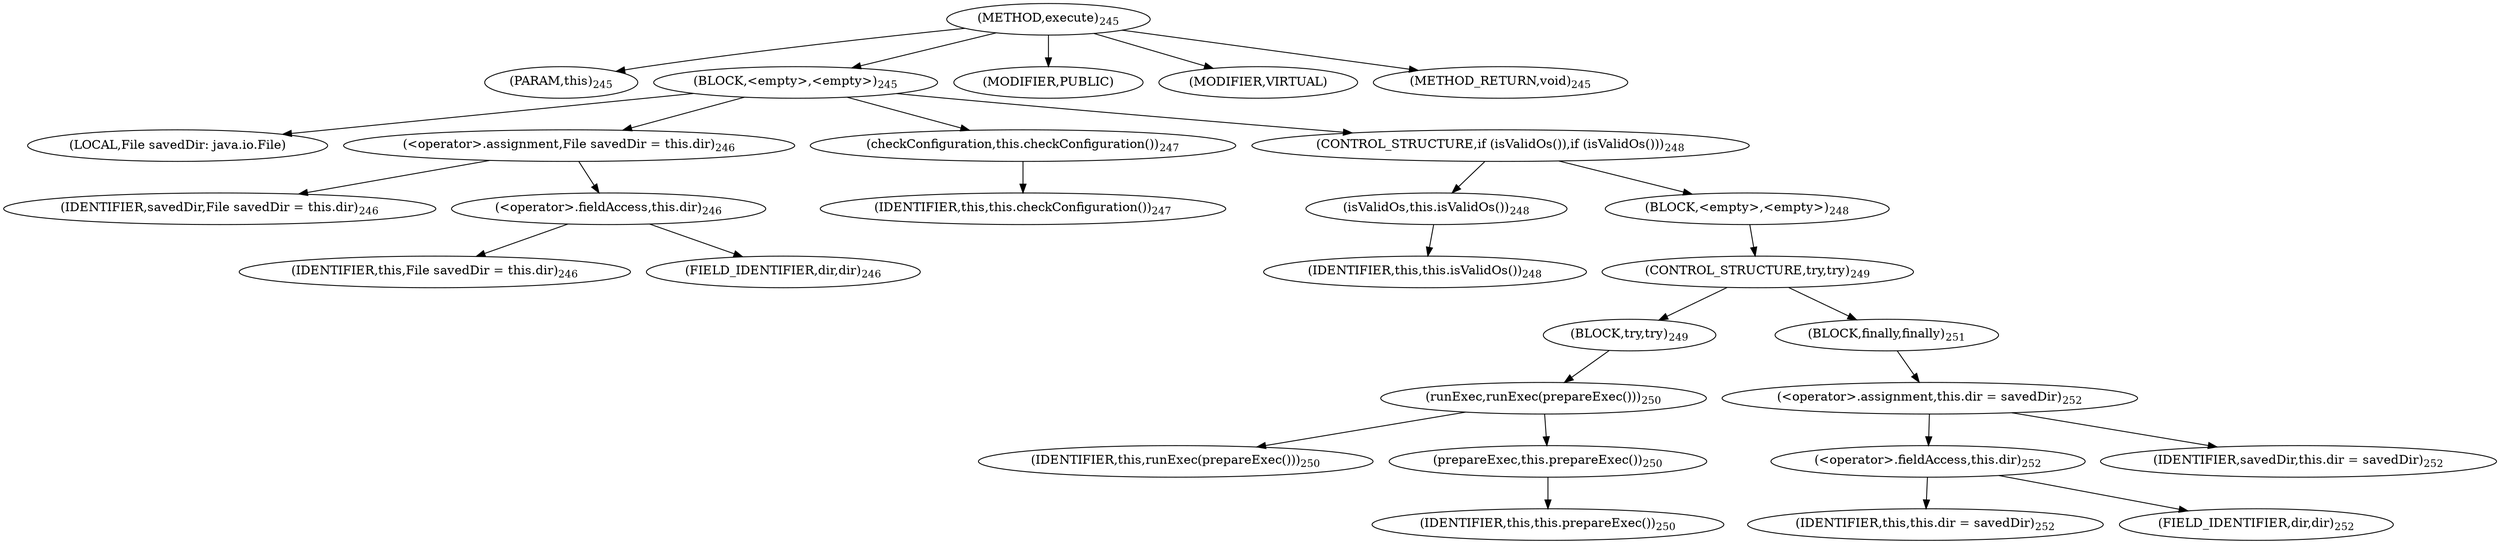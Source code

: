 digraph "execute" {  
"327" [label = <(METHOD,execute)<SUB>245</SUB>> ]
"21" [label = <(PARAM,this)<SUB>245</SUB>> ]
"328" [label = <(BLOCK,&lt;empty&gt;,&lt;empty&gt;)<SUB>245</SUB>> ]
"329" [label = <(LOCAL,File savedDir: java.io.File)> ]
"330" [label = <(&lt;operator&gt;.assignment,File savedDir = this.dir)<SUB>246</SUB>> ]
"331" [label = <(IDENTIFIER,savedDir,File savedDir = this.dir)<SUB>246</SUB>> ]
"332" [label = <(&lt;operator&gt;.fieldAccess,this.dir)<SUB>246</SUB>> ]
"333" [label = <(IDENTIFIER,this,File savedDir = this.dir)<SUB>246</SUB>> ]
"334" [label = <(FIELD_IDENTIFIER,dir,dir)<SUB>246</SUB>> ]
"335" [label = <(checkConfiguration,this.checkConfiguration())<SUB>247</SUB>> ]
"20" [label = <(IDENTIFIER,this,this.checkConfiguration())<SUB>247</SUB>> ]
"336" [label = <(CONTROL_STRUCTURE,if (isValidOs()),if (isValidOs()))<SUB>248</SUB>> ]
"337" [label = <(isValidOs,this.isValidOs())<SUB>248</SUB>> ]
"22" [label = <(IDENTIFIER,this,this.isValidOs())<SUB>248</SUB>> ]
"338" [label = <(BLOCK,&lt;empty&gt;,&lt;empty&gt;)<SUB>248</SUB>> ]
"339" [label = <(CONTROL_STRUCTURE,try,try)<SUB>249</SUB>> ]
"340" [label = <(BLOCK,try,try)<SUB>249</SUB>> ]
"341" [label = <(runExec,runExec(prepareExec()))<SUB>250</SUB>> ]
"24" [label = <(IDENTIFIER,this,runExec(prepareExec()))<SUB>250</SUB>> ]
"342" [label = <(prepareExec,this.prepareExec())<SUB>250</SUB>> ]
"23" [label = <(IDENTIFIER,this,this.prepareExec())<SUB>250</SUB>> ]
"343" [label = <(BLOCK,finally,finally)<SUB>251</SUB>> ]
"344" [label = <(&lt;operator&gt;.assignment,this.dir = savedDir)<SUB>252</SUB>> ]
"345" [label = <(&lt;operator&gt;.fieldAccess,this.dir)<SUB>252</SUB>> ]
"346" [label = <(IDENTIFIER,this,this.dir = savedDir)<SUB>252</SUB>> ]
"347" [label = <(FIELD_IDENTIFIER,dir,dir)<SUB>252</SUB>> ]
"348" [label = <(IDENTIFIER,savedDir,this.dir = savedDir)<SUB>252</SUB>> ]
"349" [label = <(MODIFIER,PUBLIC)> ]
"350" [label = <(MODIFIER,VIRTUAL)> ]
"351" [label = <(METHOD_RETURN,void)<SUB>245</SUB>> ]
  "327" -> "21" 
  "327" -> "328" 
  "327" -> "349" 
  "327" -> "350" 
  "327" -> "351" 
  "328" -> "329" 
  "328" -> "330" 
  "328" -> "335" 
  "328" -> "336" 
  "330" -> "331" 
  "330" -> "332" 
  "332" -> "333" 
  "332" -> "334" 
  "335" -> "20" 
  "336" -> "337" 
  "336" -> "338" 
  "337" -> "22" 
  "338" -> "339" 
  "339" -> "340" 
  "339" -> "343" 
  "340" -> "341" 
  "341" -> "24" 
  "341" -> "342" 
  "342" -> "23" 
  "343" -> "344" 
  "344" -> "345" 
  "344" -> "348" 
  "345" -> "346" 
  "345" -> "347" 
}
